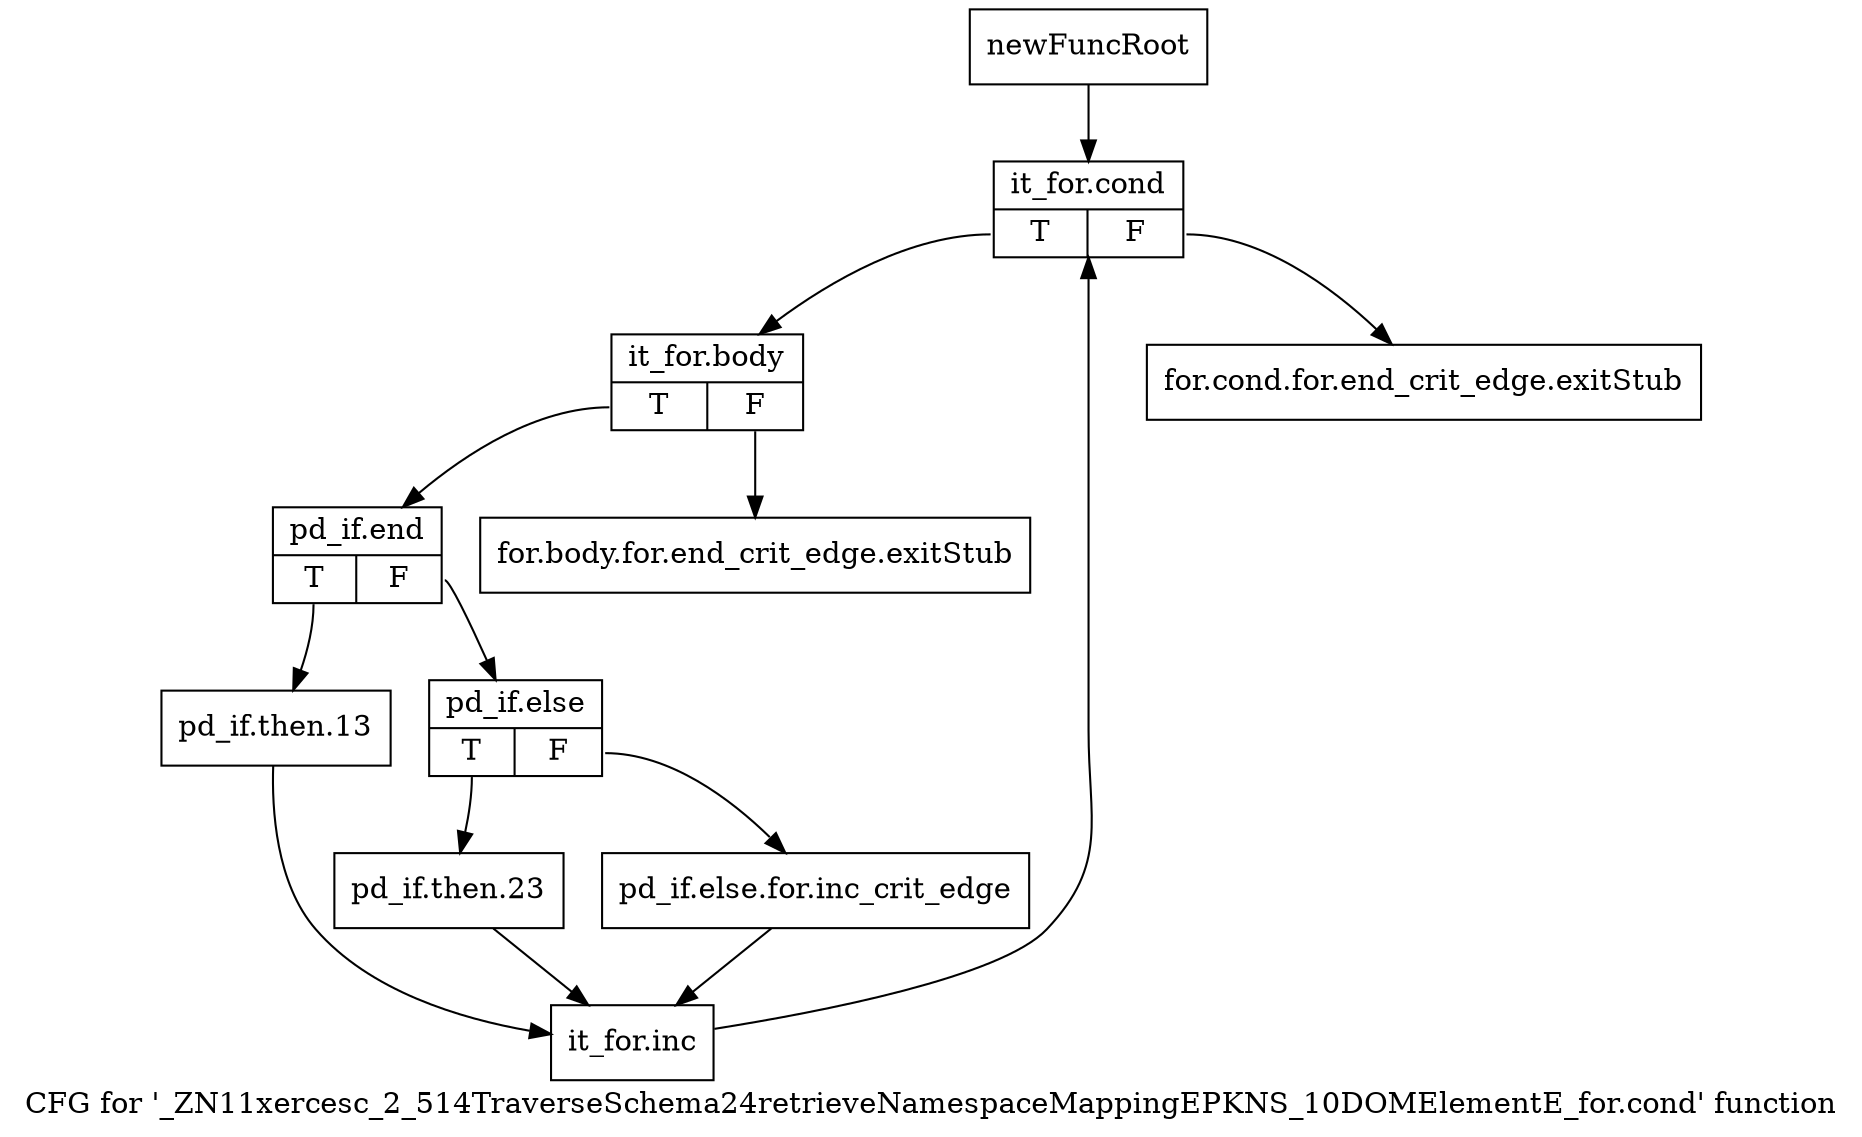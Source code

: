 digraph "CFG for '_ZN11xercesc_2_514TraverseSchema24retrieveNamespaceMappingEPKNS_10DOMElementE_for.cond' function" {
	label="CFG for '_ZN11xercesc_2_514TraverseSchema24retrieveNamespaceMappingEPKNS_10DOMElementE_for.cond' function";

	Node0x9a3a080 [shape=record,label="{newFuncRoot}"];
	Node0x9a3a080 -> Node0x9a3a170;
	Node0x9a3a0d0 [shape=record,label="{for.cond.for.end_crit_edge.exitStub}"];
	Node0x9a3a120 [shape=record,label="{for.body.for.end_crit_edge.exitStub}"];
	Node0x9a3a170 [shape=record,label="{it_for.cond|{<s0>T|<s1>F}}"];
	Node0x9a3a170:s0 -> Node0x9a3a1c0;
	Node0x9a3a170:s1 -> Node0x9a3a0d0;
	Node0x9a3a1c0 [shape=record,label="{it_for.body|{<s0>T|<s1>F}}"];
	Node0x9a3a1c0:s0 -> Node0x9a3a210;
	Node0x9a3a1c0:s1 -> Node0x9a3a120;
	Node0x9a3a210 [shape=record,label="{pd_if.end|{<s0>T|<s1>F}}"];
	Node0x9a3a210:s0 -> Node0x9a3a350;
	Node0x9a3a210:s1 -> Node0x9a3a260;
	Node0x9a3a260 [shape=record,label="{pd_if.else|{<s0>T|<s1>F}}"];
	Node0x9a3a260:s0 -> Node0x9a3a300;
	Node0x9a3a260:s1 -> Node0x9a3a2b0;
	Node0x9a3a2b0 [shape=record,label="{pd_if.else.for.inc_crit_edge}"];
	Node0x9a3a2b0 -> Node0x9a3a3a0;
	Node0x9a3a300 [shape=record,label="{pd_if.then.23}"];
	Node0x9a3a300 -> Node0x9a3a3a0;
	Node0x9a3a350 [shape=record,label="{pd_if.then.13}"];
	Node0x9a3a350 -> Node0x9a3a3a0;
	Node0x9a3a3a0 [shape=record,label="{it_for.inc}"];
	Node0x9a3a3a0 -> Node0x9a3a170;
}

